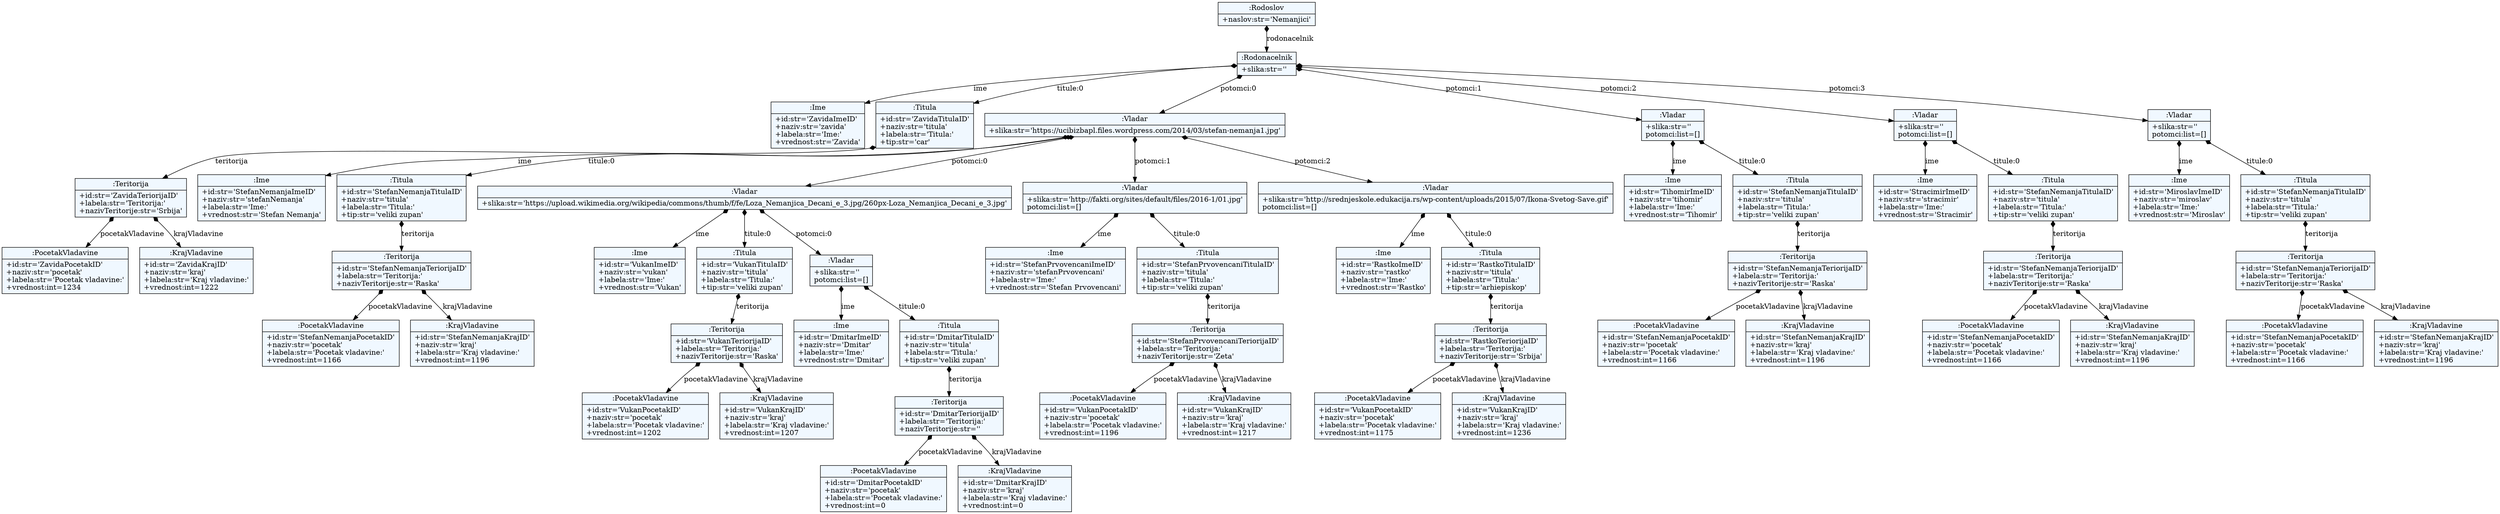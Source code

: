 
    digraph xtext {
    fontname = "Bitstream Vera Sans"
    fontsize = 8
    node[
        shape=record,
        style=filled,
        fillcolor=aliceblue
    ]
    nodesep = 0.3
    edge[dir=black,arrowtail=empty]


68357480 -> 68451240 [label="rodonacelnik" arrowtail=diamond dir=both]
68451240 -> 68502192 [label="ime" arrowtail=diamond dir=both]
68502192[label="{:Ime|+id:str='ZavidaImeID'\l+naziv:str='zavida'\l+labela:str='Ime:'\l+vrednost:str='Zavida'\l}"]
68451240 -> 68502248 [label="titule:0" arrowtail=diamond dir=both]
68502248 -> 68503144 [label="teritorija" arrowtail=diamond dir=both]
68503144 -> 68503312 [label="pocetakVladavine" arrowtail=diamond dir=both]
68503312[label="{:PocetakVladavine|+id:str='ZavidaPocetakID'\l+naziv:str='pocetak'\l+labela:str='Pocetak vladavine:'\l+vrednost:int=1234\l}"]
68503144 -> 68503368 [label="krajVladavine" arrowtail=diamond dir=both]
68503368[label="{:KrajVladavine|+id:str='ZavidaKrajID'\l+naziv:str='kraj'\l+labela:str='Kraj vladavine:'\l+vrednost:int=1222\l}"]
68503144[label="{:Teritorija|+id:str='ZavidaTeriorijaID'\l+labela:str='Teritorija:'\l+nazivTeritorije:str='Srbija'\l}"]
68502248[label="{:Titula|+id:str='ZavidaTitulaID'\l+naziv:str='titula'\l+labela:str='Titula:'\l+tip:str='car'\l}"]
68451240 -> 68502920 [label="potomci:0" arrowtail=diamond dir=both]
68502920 -> 68503200 [label="ime" arrowtail=diamond dir=both]
68503200[label="{:Ime|+id:str='StefanNemanjaImeID'\l+naziv:str='stefanNemanja'\l+labela:str='Ime:'\l+vrednost:str='Stefan Nemanja'\l}"]
68502920 -> 68503424 [label="titule:0" arrowtail=diamond dir=both]
68503424 -> 68503928 [label="teritorija" arrowtail=diamond dir=both]
68503928 -> 68504096 [label="pocetakVladavine" arrowtail=diamond dir=both]
68504096[label="{:PocetakVladavine|+id:str='StefanNemanjaPocetakID'\l+naziv:str='pocetak'\l+labela:str='Pocetak vladavine:'\l+vrednost:int=1166\l}"]
68503928 -> 68504152 [label="krajVladavine" arrowtail=diamond dir=both]
68504152[label="{:KrajVladavine|+id:str='StefanNemanjaKrajID'\l+naziv:str='kraj'\l+labela:str='Kraj vladavine:'\l+vrednost:int=1196\l}"]
68503928[label="{:Teritorija|+id:str='StefanNemanjaTeriorijaID'\l+labela:str='Teritorija:'\l+nazivTeritorije:str='Raska'\l}"]
68503424[label="{:Titula|+id:str='StefanNemanjaTitulaID'\l+naziv:str='titula'\l+labela:str='Titula:'\l+tip:str='veliki zupan'\l}"]
68502920 -> 68503760 [label="potomci:0" arrowtail=diamond dir=both]
68503760 -> 68503984 [label="ime" arrowtail=diamond dir=both]
68503984[label="{:Ime|+id:str='VukanImeID'\l+naziv:str='vukan'\l+labela:str='Ime:'\l+vrednost:str='Vukan'\l}"]
68503760 -> 68504208 [label="titule:0" arrowtail=diamond dir=both]
68504208 -> 68504824 [label="teritorija" arrowtail=diamond dir=both]
68504824 -> 68504992 [label="pocetakVladavine" arrowtail=diamond dir=both]
68504992[label="{:PocetakVladavine|+id:str='VukanPocetakID'\l+naziv:str='pocetak'\l+labela:str='Pocetak vladavine:'\l+vrednost:int=1202\l}"]
68504824 -> 68505048 [label="krajVladavine" arrowtail=diamond dir=both]
68505048[label="{:KrajVladavine|+id:str='VukanKrajID'\l+naziv:str='kraj'\l+labela:str='Kraj vladavine:'\l+vrednost:int=1207\l}"]
68504824[label="{:Teritorija|+id:str='VukanTeriorijaID'\l+labela:str='Teritorija:'\l+nazivTeritorije:str='Raska'\l}"]
68504208[label="{:Titula|+id:str='VukanTitulaID'\l+naziv:str='titula'\l+labela:str='Titula:'\l+tip:str='veliki zupan'\l}"]
68503760 -> 68504600 [label="potomci:0" arrowtail=diamond dir=both]
68504600 -> 68504880 [label="ime" arrowtail=diamond dir=both]
68504880[label="{:Ime|+id:str='DmitarImeID'\l+naziv:str='Dmitar'\l+labela:str='Ime:'\l+vrednost:str='Dmitar'\l}"]
68504600 -> 68505104 [label="titule:0" arrowtail=diamond dir=both]
68505104 -> 68595896 [label="teritorija" arrowtail=diamond dir=both]
68595896 -> 68596064 [label="pocetakVladavine" arrowtail=diamond dir=both]
68596064[label="{:PocetakVladavine|+id:str='DmitarPocetakID'\l+naziv:str='pocetak'\l+labela:str='Pocetak vladavine:'\l+vrednost:int=0\l}"]
68595896 -> 68596008 [label="krajVladavine" arrowtail=diamond dir=both]
68596008[label="{:KrajVladavine|+id:str='DmitarKrajID'\l+naziv:str='kraj'\l+labela:str='Kraj vladavine:'\l+vrednost:int=0\l}"]
68595896[label="{:Teritorija|+id:str='DmitarTeriorijaID'\l+labela:str='Teritorija:'\l+nazivTeritorije:str=''\l}"]
68505104[label="{:Titula|+id:str='DmitarTitulaID'\l+naziv:str='titula'\l+labela:str='Titula:'\l+tip:str='veliki zupan'\l}"]
68504600[label="{:Vladar|+slika:str=''\lpotomci:list=[]\l}"]
68503760[label="{:Vladar|+slika:str='https://upload.wikimedia.org/wikipedia/commons/thumb/f/fe/Loza_Nemanjica_Decani_e_3.jpg/260px-Loza_Nemanjica_Decani_e_3.jpg'\l}"]
68502920 -> 68503872 [label="potomci:1" arrowtail=diamond dir=both]
68503872 -> 68504768 [label="ime" arrowtail=diamond dir=both]
68504768[label="{:Ime|+id:str='StefanPrvovencaniImeID'\l+naziv:str='stefanPrvovencani'\l+labela:str='Ime:'\l+vrednost:str='Stefan Prvovencani'\l}"]
68503872 -> 68505160 [label="titule:0" arrowtail=diamond dir=both]
68505160 -> 68596400 [label="teritorija" arrowtail=diamond dir=both]
68596400 -> 68596568 [label="pocetakVladavine" arrowtail=diamond dir=both]
68596568[label="{:PocetakVladavine|+id:str='VukanPocetakID'\l+naziv:str='pocetak'\l+labela:str='Pocetak vladavine:'\l+vrednost:int=1196\l}"]
68596400 -> 68596624 [label="krajVladavine" arrowtail=diamond dir=both]
68596624[label="{:KrajVladavine|+id:str='VukanKrajID'\l+naziv:str='kraj'\l+labela:str='Kraj vladavine:'\l+vrednost:int=1217\l}"]
68596400[label="{:Teritorija|+id:str='StefanPrvovencaniTeriorijaID'\l+labela:str='Teritorija:'\l+nazivTeritorije:str='Zeta'\l}"]
68505160[label="{:Titula|+id:str='StefanPrvovencaniTitulaID'\l+naziv:str='titula'\l+labela:str='Titula:'\l+tip:str='veliki zupan'\l}"]
68503872[label="{:Vladar|+slika:str='http://fakti.org/sites/default/files/2016-1/01.jpg'\lpotomci:list=[]\l}"]
68502920 -> 68504264 [label="potomci:2" arrowtail=diamond dir=both]
68504264 -> 68596120 [label="ime" arrowtail=diamond dir=both]
68596120[label="{:Ime|+id:str='RastkoImeID'\l+naziv:str='rastko'\l+labela:str='Ime:'\l+vrednost:str='Rastko'\l}"]
68504264 -> 68596288 [label="titule:0" arrowtail=diamond dir=both]
68596288 -> 68597184 [label="teritorija" arrowtail=diamond dir=both]
68597184 -> 68597352 [label="pocetakVladavine" arrowtail=diamond dir=both]
68597352[label="{:PocetakVladavine|+id:str='VukanPocetakID'\l+naziv:str='pocetak'\l+labela:str='Pocetak vladavine:'\l+vrednost:int=1175\l}"]
68597184 -> 68597408 [label="krajVladavine" arrowtail=diamond dir=both]
68597408[label="{:KrajVladavine|+id:str='VukanKrajID'\l+naziv:str='kraj'\l+labela:str='Kraj vladavine:'\l+vrednost:int=1236\l}"]
68597184[label="{:Teritorija|+id:str='RastkoTeriorijaID'\l+labela:str='Teritorija:'\l+nazivTeritorije:str='Srbija'\l}"]
68596288[label="{:Titula|+id:str='RastkoTitulaID'\l+naziv:str='titula'\l+labela:str='Titula:'\l+tip:str='arhiepiskop'\l}"]
68504264[label="{:Vladar|+slika:str='http://srednjeskole.edukacija.rs/wp-content/uploads/2015/07/Ikona-Svetog-Save.gif'\lpotomci:list=[]\l}"]
68502920[label="{:Vladar|+slika:str='https://ucibizbapl.files.wordpress.com/2014/03/stefan-nemanja1.jpg'\l}"]
68451240 -> 68503088 [label="potomci:1" arrowtail=diamond dir=both]
68503088 -> 68505496 [label="ime" arrowtail=diamond dir=both]
68505496[label="{:Ime|+id:str='TihomirImeID'\l+naziv:str='tihomir'\l+labela:str='Ime:'\l+vrednost:str='Tihomir'\l}"]
68503088 -> 68596456 [label="titule:0" arrowtail=diamond dir=both]
68596456 -> 68597856 [label="teritorija" arrowtail=diamond dir=both]
68597856 -> 68598024 [label="pocetakVladavine" arrowtail=diamond dir=both]
68598024[label="{:PocetakVladavine|+id:str='StefanNemanjaPocetakID'\l+naziv:str='pocetak'\l+labela:str='Pocetak vladavine:'\l+vrednost:int=1166\l}"]
68597856 -> 68598080 [label="krajVladavine" arrowtail=diamond dir=both]
68598080[label="{:KrajVladavine|+id:str='StefanNemanjaKrajID'\l+naziv:str='kraj'\l+labela:str='Kraj vladavine:'\l+vrednost:int=1196\l}"]
68597856[label="{:Teritorija|+id:str='StefanNemanjaTeriorijaID'\l+labela:str='Teritorija:'\l+nazivTeritorije:str='Raska'\l}"]
68596456[label="{:Titula|+id:str='StefanNemanjaTitulaID'\l+naziv:str='titula'\l+labela:str='Titula:'\l+tip:str='veliki zupan'\l}"]
68503088[label="{:Vladar|+slika:str=''\lpotomci:list=[]\l}"]
68451240 -> 68503480 [label="potomci:2" arrowtail=diamond dir=both]
68503480 -> 68597520 [label="ime" arrowtail=diamond dir=both]
68597520[label="{:Ime|+id:str='StracimirImeID'\l+naziv:str='stracimir'\l+labela:str='Ime:'\l+vrednost:str='Stracimir'\l}"]
68503480 -> 68597800 [label="titule:0" arrowtail=diamond dir=both]
68597800 -> 68598528 [label="teritorija" arrowtail=diamond dir=both]
68598528 -> 68598696 [label="pocetakVladavine" arrowtail=diamond dir=both]
68598696[label="{:PocetakVladavine|+id:str='StefanNemanjaPocetakID'\l+naziv:str='pocetak'\l+labela:str='Pocetak vladavine:'\l+vrednost:int=1166\l}"]
68598528 -> 68598752 [label="krajVladavine" arrowtail=diamond dir=both]
68598752[label="{:KrajVladavine|+id:str='StefanNemanjaKrajID'\l+naziv:str='kraj'\l+labela:str='Kraj vladavine:'\l+vrednost:int=1196\l}"]
68598528[label="{:Teritorija|+id:str='StefanNemanjaTeriorijaID'\l+labela:str='Teritorija:'\l+nazivTeritorije:str='Raska'\l}"]
68597800[label="{:Titula|+id:str='StefanNemanjaTitulaID'\l+naziv:str='titula'\l+labela:str='Titula:'\l+tip:str='veliki zupan'\l}"]
68503480[label="{:Vladar|+slika:str=''\lpotomci:list=[]\l}"]
68451240 -> 68596960 [label="potomci:3" arrowtail=diamond dir=both]
68596960 -> 68598304 [label="ime" arrowtail=diamond dir=both]
68598304[label="{:Ime|+id:str='MiroslavImeID'\l+naziv:str='miroslav'\l+labela:str='Ime:'\l+vrednost:str='Miroslav'\l}"]
68596960 -> 68598472 [label="titule:0" arrowtail=diamond dir=both]
68598472 -> 68599200 [label="teritorija" arrowtail=diamond dir=both]
68599200 -> 68599368 [label="pocetakVladavine" arrowtail=diamond dir=both]
68599368[label="{:PocetakVladavine|+id:str='StefanNemanjaPocetakID'\l+naziv:str='pocetak'\l+labela:str='Pocetak vladavine:'\l+vrednost:int=1166\l}"]
68599200 -> 68599424 [label="krajVladavine" arrowtail=diamond dir=both]
68599424[label="{:KrajVladavine|+id:str='StefanNemanjaKrajID'\l+naziv:str='kraj'\l+labela:str='Kraj vladavine:'\l+vrednost:int=1196\l}"]
68599200[label="{:Teritorija|+id:str='StefanNemanjaTeriorijaID'\l+labela:str='Teritorija:'\l+nazivTeritorije:str='Raska'\l}"]
68598472[label="{:Titula|+id:str='StefanNemanjaTitulaID'\l+naziv:str='titula'\l+labela:str='Titula:'\l+tip:str='veliki zupan'\l}"]
68596960[label="{:Vladar|+slika:str=''\lpotomci:list=[]\l}"]
68451240[label="{:Rodonacelnik|+slika:str=''\l}"]
68357480[label="{:Rodoslov|+naslov:str='Nemanjici'\l}"]

}
